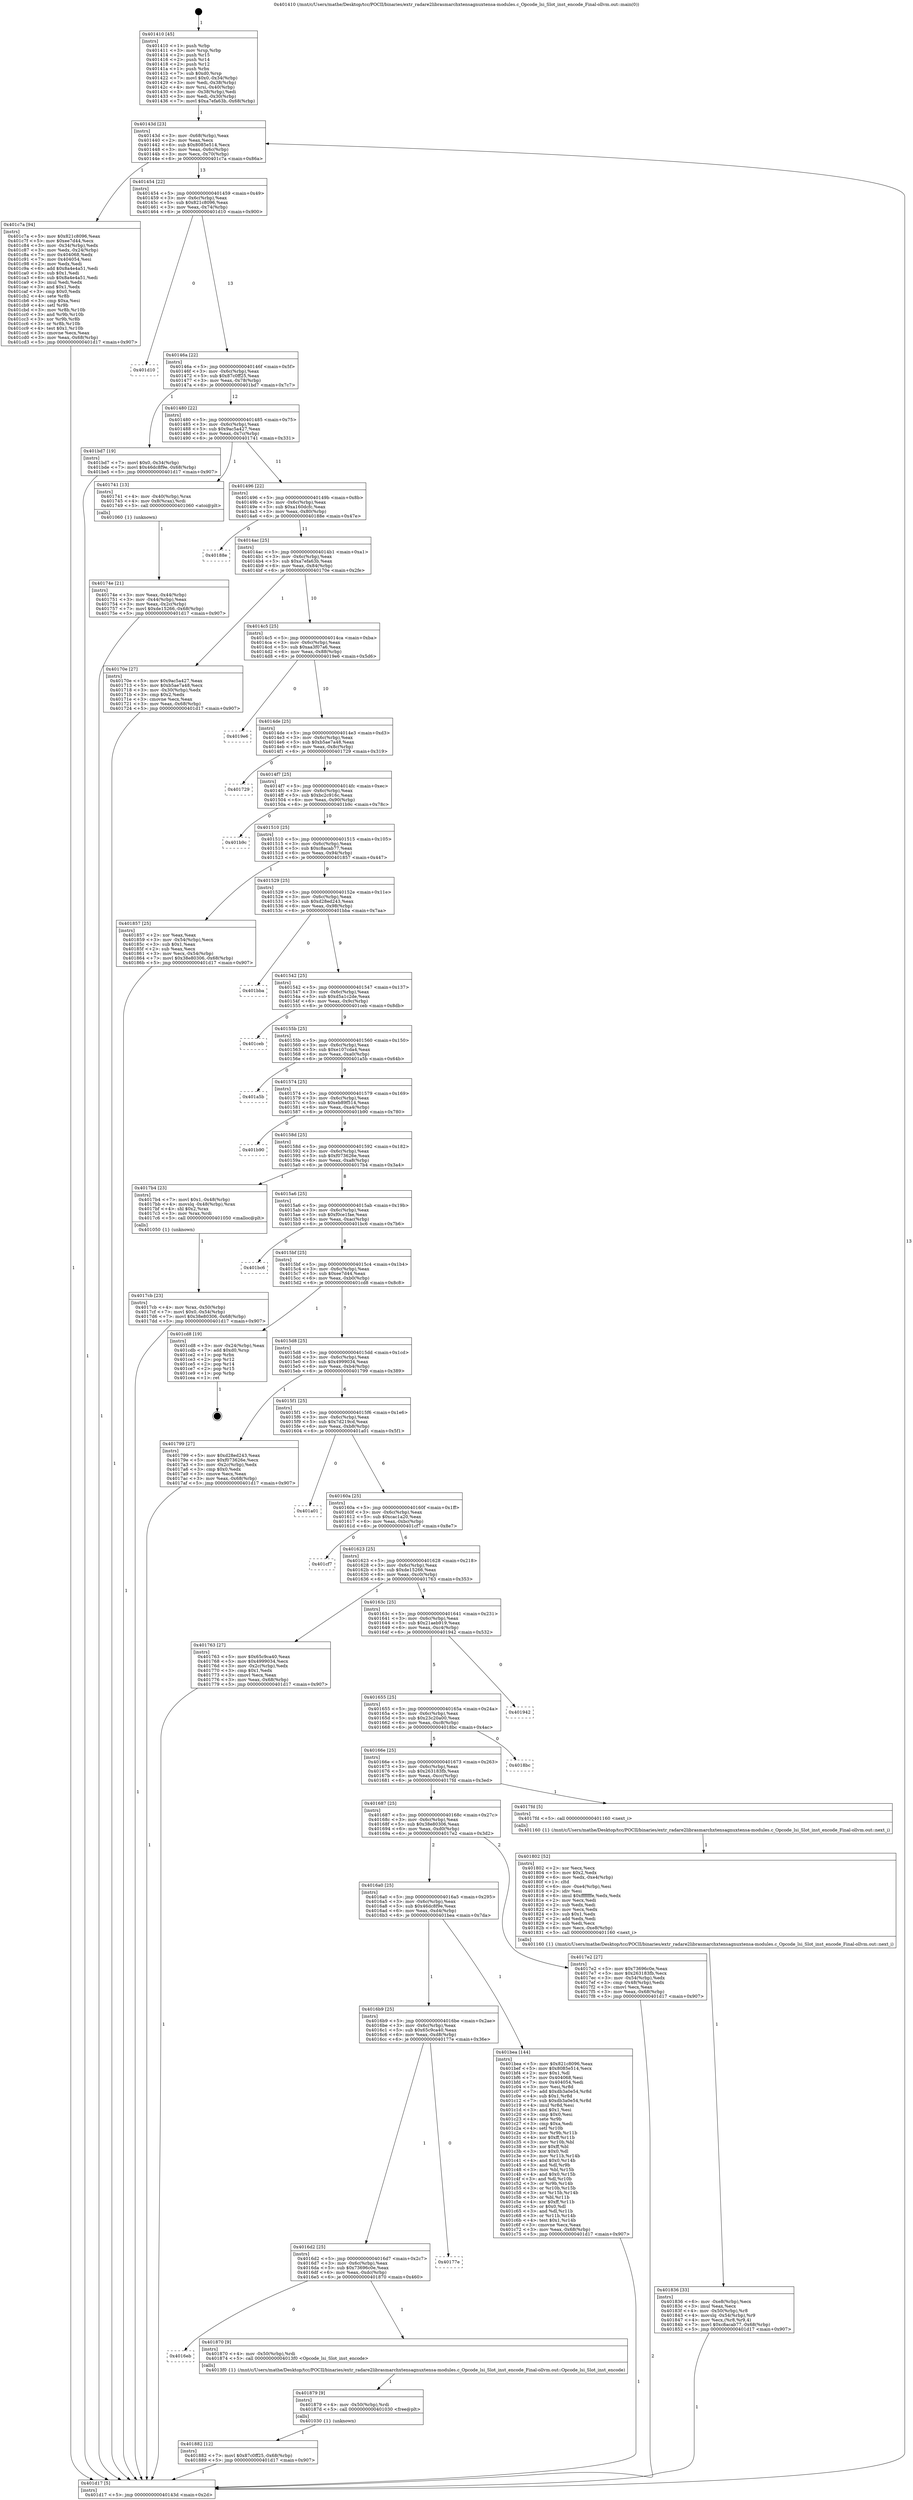 digraph "0x401410" {
  label = "0x401410 (/mnt/c/Users/mathe/Desktop/tcc/POCII/binaries/extr_radare2librasmarchxtensagnuxtensa-modules.c_Opcode_lsi_Slot_inst_encode_Final-ollvm.out::main(0))"
  labelloc = "t"
  node[shape=record]

  Entry [label="",width=0.3,height=0.3,shape=circle,fillcolor=black,style=filled]
  "0x40143d" [label="{
     0x40143d [23]\l
     | [instrs]\l
     &nbsp;&nbsp;0x40143d \<+3\>: mov -0x68(%rbp),%eax\l
     &nbsp;&nbsp;0x401440 \<+2\>: mov %eax,%ecx\l
     &nbsp;&nbsp;0x401442 \<+6\>: sub $0x8085e514,%ecx\l
     &nbsp;&nbsp;0x401448 \<+3\>: mov %eax,-0x6c(%rbp)\l
     &nbsp;&nbsp;0x40144b \<+3\>: mov %ecx,-0x70(%rbp)\l
     &nbsp;&nbsp;0x40144e \<+6\>: je 0000000000401c7a \<main+0x86a\>\l
  }"]
  "0x401c7a" [label="{
     0x401c7a [94]\l
     | [instrs]\l
     &nbsp;&nbsp;0x401c7a \<+5\>: mov $0x821c8096,%eax\l
     &nbsp;&nbsp;0x401c7f \<+5\>: mov $0xee7d44,%ecx\l
     &nbsp;&nbsp;0x401c84 \<+3\>: mov -0x34(%rbp),%edx\l
     &nbsp;&nbsp;0x401c87 \<+3\>: mov %edx,-0x24(%rbp)\l
     &nbsp;&nbsp;0x401c8a \<+7\>: mov 0x404068,%edx\l
     &nbsp;&nbsp;0x401c91 \<+7\>: mov 0x404054,%esi\l
     &nbsp;&nbsp;0x401c98 \<+2\>: mov %edx,%edi\l
     &nbsp;&nbsp;0x401c9a \<+6\>: add $0x8a4e4a51,%edi\l
     &nbsp;&nbsp;0x401ca0 \<+3\>: sub $0x1,%edi\l
     &nbsp;&nbsp;0x401ca3 \<+6\>: sub $0x8a4e4a51,%edi\l
     &nbsp;&nbsp;0x401ca9 \<+3\>: imul %edi,%edx\l
     &nbsp;&nbsp;0x401cac \<+3\>: and $0x1,%edx\l
     &nbsp;&nbsp;0x401caf \<+3\>: cmp $0x0,%edx\l
     &nbsp;&nbsp;0x401cb2 \<+4\>: sete %r8b\l
     &nbsp;&nbsp;0x401cb6 \<+3\>: cmp $0xa,%esi\l
     &nbsp;&nbsp;0x401cb9 \<+4\>: setl %r9b\l
     &nbsp;&nbsp;0x401cbd \<+3\>: mov %r8b,%r10b\l
     &nbsp;&nbsp;0x401cc0 \<+3\>: and %r9b,%r10b\l
     &nbsp;&nbsp;0x401cc3 \<+3\>: xor %r9b,%r8b\l
     &nbsp;&nbsp;0x401cc6 \<+3\>: or %r8b,%r10b\l
     &nbsp;&nbsp;0x401cc9 \<+4\>: test $0x1,%r10b\l
     &nbsp;&nbsp;0x401ccd \<+3\>: cmovne %ecx,%eax\l
     &nbsp;&nbsp;0x401cd0 \<+3\>: mov %eax,-0x68(%rbp)\l
     &nbsp;&nbsp;0x401cd3 \<+5\>: jmp 0000000000401d17 \<main+0x907\>\l
  }"]
  "0x401454" [label="{
     0x401454 [22]\l
     | [instrs]\l
     &nbsp;&nbsp;0x401454 \<+5\>: jmp 0000000000401459 \<main+0x49\>\l
     &nbsp;&nbsp;0x401459 \<+3\>: mov -0x6c(%rbp),%eax\l
     &nbsp;&nbsp;0x40145c \<+5\>: sub $0x821c8096,%eax\l
     &nbsp;&nbsp;0x401461 \<+3\>: mov %eax,-0x74(%rbp)\l
     &nbsp;&nbsp;0x401464 \<+6\>: je 0000000000401d10 \<main+0x900\>\l
  }"]
  Exit [label="",width=0.3,height=0.3,shape=circle,fillcolor=black,style=filled,peripheries=2]
  "0x401d10" [label="{
     0x401d10\l
  }", style=dashed]
  "0x40146a" [label="{
     0x40146a [22]\l
     | [instrs]\l
     &nbsp;&nbsp;0x40146a \<+5\>: jmp 000000000040146f \<main+0x5f\>\l
     &nbsp;&nbsp;0x40146f \<+3\>: mov -0x6c(%rbp),%eax\l
     &nbsp;&nbsp;0x401472 \<+5\>: sub $0x87c0ff25,%eax\l
     &nbsp;&nbsp;0x401477 \<+3\>: mov %eax,-0x78(%rbp)\l
     &nbsp;&nbsp;0x40147a \<+6\>: je 0000000000401bd7 \<main+0x7c7\>\l
  }"]
  "0x401882" [label="{
     0x401882 [12]\l
     | [instrs]\l
     &nbsp;&nbsp;0x401882 \<+7\>: movl $0x87c0ff25,-0x68(%rbp)\l
     &nbsp;&nbsp;0x401889 \<+5\>: jmp 0000000000401d17 \<main+0x907\>\l
  }"]
  "0x401bd7" [label="{
     0x401bd7 [19]\l
     | [instrs]\l
     &nbsp;&nbsp;0x401bd7 \<+7\>: movl $0x0,-0x34(%rbp)\l
     &nbsp;&nbsp;0x401bde \<+7\>: movl $0x46dc8f9e,-0x68(%rbp)\l
     &nbsp;&nbsp;0x401be5 \<+5\>: jmp 0000000000401d17 \<main+0x907\>\l
  }"]
  "0x401480" [label="{
     0x401480 [22]\l
     | [instrs]\l
     &nbsp;&nbsp;0x401480 \<+5\>: jmp 0000000000401485 \<main+0x75\>\l
     &nbsp;&nbsp;0x401485 \<+3\>: mov -0x6c(%rbp),%eax\l
     &nbsp;&nbsp;0x401488 \<+5\>: sub $0x9ac5a427,%eax\l
     &nbsp;&nbsp;0x40148d \<+3\>: mov %eax,-0x7c(%rbp)\l
     &nbsp;&nbsp;0x401490 \<+6\>: je 0000000000401741 \<main+0x331\>\l
  }"]
  "0x401879" [label="{
     0x401879 [9]\l
     | [instrs]\l
     &nbsp;&nbsp;0x401879 \<+4\>: mov -0x50(%rbp),%rdi\l
     &nbsp;&nbsp;0x40187d \<+5\>: call 0000000000401030 \<free@plt\>\l
     | [calls]\l
     &nbsp;&nbsp;0x401030 \{1\} (unknown)\l
  }"]
  "0x401741" [label="{
     0x401741 [13]\l
     | [instrs]\l
     &nbsp;&nbsp;0x401741 \<+4\>: mov -0x40(%rbp),%rax\l
     &nbsp;&nbsp;0x401745 \<+4\>: mov 0x8(%rax),%rdi\l
     &nbsp;&nbsp;0x401749 \<+5\>: call 0000000000401060 \<atoi@plt\>\l
     | [calls]\l
     &nbsp;&nbsp;0x401060 \{1\} (unknown)\l
  }"]
  "0x401496" [label="{
     0x401496 [22]\l
     | [instrs]\l
     &nbsp;&nbsp;0x401496 \<+5\>: jmp 000000000040149b \<main+0x8b\>\l
     &nbsp;&nbsp;0x40149b \<+3\>: mov -0x6c(%rbp),%eax\l
     &nbsp;&nbsp;0x40149e \<+5\>: sub $0xa160dcfc,%eax\l
     &nbsp;&nbsp;0x4014a3 \<+3\>: mov %eax,-0x80(%rbp)\l
     &nbsp;&nbsp;0x4014a6 \<+6\>: je 000000000040188e \<main+0x47e\>\l
  }"]
  "0x4016eb" [label="{
     0x4016eb\l
  }", style=dashed]
  "0x40188e" [label="{
     0x40188e\l
  }", style=dashed]
  "0x4014ac" [label="{
     0x4014ac [25]\l
     | [instrs]\l
     &nbsp;&nbsp;0x4014ac \<+5\>: jmp 00000000004014b1 \<main+0xa1\>\l
     &nbsp;&nbsp;0x4014b1 \<+3\>: mov -0x6c(%rbp),%eax\l
     &nbsp;&nbsp;0x4014b4 \<+5\>: sub $0xa7efa63b,%eax\l
     &nbsp;&nbsp;0x4014b9 \<+6\>: mov %eax,-0x84(%rbp)\l
     &nbsp;&nbsp;0x4014bf \<+6\>: je 000000000040170e \<main+0x2fe\>\l
  }"]
  "0x401870" [label="{
     0x401870 [9]\l
     | [instrs]\l
     &nbsp;&nbsp;0x401870 \<+4\>: mov -0x50(%rbp),%rdi\l
     &nbsp;&nbsp;0x401874 \<+5\>: call 00000000004013f0 \<Opcode_lsi_Slot_inst_encode\>\l
     | [calls]\l
     &nbsp;&nbsp;0x4013f0 \{1\} (/mnt/c/Users/mathe/Desktop/tcc/POCII/binaries/extr_radare2librasmarchxtensagnuxtensa-modules.c_Opcode_lsi_Slot_inst_encode_Final-ollvm.out::Opcode_lsi_Slot_inst_encode)\l
  }"]
  "0x40170e" [label="{
     0x40170e [27]\l
     | [instrs]\l
     &nbsp;&nbsp;0x40170e \<+5\>: mov $0x9ac5a427,%eax\l
     &nbsp;&nbsp;0x401713 \<+5\>: mov $0xb5ae7a48,%ecx\l
     &nbsp;&nbsp;0x401718 \<+3\>: mov -0x30(%rbp),%edx\l
     &nbsp;&nbsp;0x40171b \<+3\>: cmp $0x2,%edx\l
     &nbsp;&nbsp;0x40171e \<+3\>: cmovne %ecx,%eax\l
     &nbsp;&nbsp;0x401721 \<+3\>: mov %eax,-0x68(%rbp)\l
     &nbsp;&nbsp;0x401724 \<+5\>: jmp 0000000000401d17 \<main+0x907\>\l
  }"]
  "0x4014c5" [label="{
     0x4014c5 [25]\l
     | [instrs]\l
     &nbsp;&nbsp;0x4014c5 \<+5\>: jmp 00000000004014ca \<main+0xba\>\l
     &nbsp;&nbsp;0x4014ca \<+3\>: mov -0x6c(%rbp),%eax\l
     &nbsp;&nbsp;0x4014cd \<+5\>: sub $0xaa3f07a6,%eax\l
     &nbsp;&nbsp;0x4014d2 \<+6\>: mov %eax,-0x88(%rbp)\l
     &nbsp;&nbsp;0x4014d8 \<+6\>: je 00000000004019e6 \<main+0x5d6\>\l
  }"]
  "0x401d17" [label="{
     0x401d17 [5]\l
     | [instrs]\l
     &nbsp;&nbsp;0x401d17 \<+5\>: jmp 000000000040143d \<main+0x2d\>\l
  }"]
  "0x401410" [label="{
     0x401410 [45]\l
     | [instrs]\l
     &nbsp;&nbsp;0x401410 \<+1\>: push %rbp\l
     &nbsp;&nbsp;0x401411 \<+3\>: mov %rsp,%rbp\l
     &nbsp;&nbsp;0x401414 \<+2\>: push %r15\l
     &nbsp;&nbsp;0x401416 \<+2\>: push %r14\l
     &nbsp;&nbsp;0x401418 \<+2\>: push %r12\l
     &nbsp;&nbsp;0x40141a \<+1\>: push %rbx\l
     &nbsp;&nbsp;0x40141b \<+7\>: sub $0xd0,%rsp\l
     &nbsp;&nbsp;0x401422 \<+7\>: movl $0x0,-0x34(%rbp)\l
     &nbsp;&nbsp;0x401429 \<+3\>: mov %edi,-0x38(%rbp)\l
     &nbsp;&nbsp;0x40142c \<+4\>: mov %rsi,-0x40(%rbp)\l
     &nbsp;&nbsp;0x401430 \<+3\>: mov -0x38(%rbp),%edi\l
     &nbsp;&nbsp;0x401433 \<+3\>: mov %edi,-0x30(%rbp)\l
     &nbsp;&nbsp;0x401436 \<+7\>: movl $0xa7efa63b,-0x68(%rbp)\l
  }"]
  "0x40174e" [label="{
     0x40174e [21]\l
     | [instrs]\l
     &nbsp;&nbsp;0x40174e \<+3\>: mov %eax,-0x44(%rbp)\l
     &nbsp;&nbsp;0x401751 \<+3\>: mov -0x44(%rbp),%eax\l
     &nbsp;&nbsp;0x401754 \<+3\>: mov %eax,-0x2c(%rbp)\l
     &nbsp;&nbsp;0x401757 \<+7\>: movl $0xde15266,-0x68(%rbp)\l
     &nbsp;&nbsp;0x40175e \<+5\>: jmp 0000000000401d17 \<main+0x907\>\l
  }"]
  "0x4016d2" [label="{
     0x4016d2 [25]\l
     | [instrs]\l
     &nbsp;&nbsp;0x4016d2 \<+5\>: jmp 00000000004016d7 \<main+0x2c7\>\l
     &nbsp;&nbsp;0x4016d7 \<+3\>: mov -0x6c(%rbp),%eax\l
     &nbsp;&nbsp;0x4016da \<+5\>: sub $0x73696c0e,%eax\l
     &nbsp;&nbsp;0x4016df \<+6\>: mov %eax,-0xdc(%rbp)\l
     &nbsp;&nbsp;0x4016e5 \<+6\>: je 0000000000401870 \<main+0x460\>\l
  }"]
  "0x4019e6" [label="{
     0x4019e6\l
  }", style=dashed]
  "0x4014de" [label="{
     0x4014de [25]\l
     | [instrs]\l
     &nbsp;&nbsp;0x4014de \<+5\>: jmp 00000000004014e3 \<main+0xd3\>\l
     &nbsp;&nbsp;0x4014e3 \<+3\>: mov -0x6c(%rbp),%eax\l
     &nbsp;&nbsp;0x4014e6 \<+5\>: sub $0xb5ae7a48,%eax\l
     &nbsp;&nbsp;0x4014eb \<+6\>: mov %eax,-0x8c(%rbp)\l
     &nbsp;&nbsp;0x4014f1 \<+6\>: je 0000000000401729 \<main+0x319\>\l
  }"]
  "0x40177e" [label="{
     0x40177e\l
  }", style=dashed]
  "0x401729" [label="{
     0x401729\l
  }", style=dashed]
  "0x4014f7" [label="{
     0x4014f7 [25]\l
     | [instrs]\l
     &nbsp;&nbsp;0x4014f7 \<+5\>: jmp 00000000004014fc \<main+0xec\>\l
     &nbsp;&nbsp;0x4014fc \<+3\>: mov -0x6c(%rbp),%eax\l
     &nbsp;&nbsp;0x4014ff \<+5\>: sub $0xbc2c916c,%eax\l
     &nbsp;&nbsp;0x401504 \<+6\>: mov %eax,-0x90(%rbp)\l
     &nbsp;&nbsp;0x40150a \<+6\>: je 0000000000401b9c \<main+0x78c\>\l
  }"]
  "0x4016b9" [label="{
     0x4016b9 [25]\l
     | [instrs]\l
     &nbsp;&nbsp;0x4016b9 \<+5\>: jmp 00000000004016be \<main+0x2ae\>\l
     &nbsp;&nbsp;0x4016be \<+3\>: mov -0x6c(%rbp),%eax\l
     &nbsp;&nbsp;0x4016c1 \<+5\>: sub $0x65c9ca40,%eax\l
     &nbsp;&nbsp;0x4016c6 \<+6\>: mov %eax,-0xd8(%rbp)\l
     &nbsp;&nbsp;0x4016cc \<+6\>: je 000000000040177e \<main+0x36e\>\l
  }"]
  "0x401b9c" [label="{
     0x401b9c\l
  }", style=dashed]
  "0x401510" [label="{
     0x401510 [25]\l
     | [instrs]\l
     &nbsp;&nbsp;0x401510 \<+5\>: jmp 0000000000401515 \<main+0x105\>\l
     &nbsp;&nbsp;0x401515 \<+3\>: mov -0x6c(%rbp),%eax\l
     &nbsp;&nbsp;0x401518 \<+5\>: sub $0xc8acab77,%eax\l
     &nbsp;&nbsp;0x40151d \<+6\>: mov %eax,-0x94(%rbp)\l
     &nbsp;&nbsp;0x401523 \<+6\>: je 0000000000401857 \<main+0x447\>\l
  }"]
  "0x401bea" [label="{
     0x401bea [144]\l
     | [instrs]\l
     &nbsp;&nbsp;0x401bea \<+5\>: mov $0x821c8096,%eax\l
     &nbsp;&nbsp;0x401bef \<+5\>: mov $0x8085e514,%ecx\l
     &nbsp;&nbsp;0x401bf4 \<+2\>: mov $0x1,%dl\l
     &nbsp;&nbsp;0x401bf6 \<+7\>: mov 0x404068,%esi\l
     &nbsp;&nbsp;0x401bfd \<+7\>: mov 0x404054,%edi\l
     &nbsp;&nbsp;0x401c04 \<+3\>: mov %esi,%r8d\l
     &nbsp;&nbsp;0x401c07 \<+7\>: add $0xdb3a0e54,%r8d\l
     &nbsp;&nbsp;0x401c0e \<+4\>: sub $0x1,%r8d\l
     &nbsp;&nbsp;0x401c12 \<+7\>: sub $0xdb3a0e54,%r8d\l
     &nbsp;&nbsp;0x401c19 \<+4\>: imul %r8d,%esi\l
     &nbsp;&nbsp;0x401c1d \<+3\>: and $0x1,%esi\l
     &nbsp;&nbsp;0x401c20 \<+3\>: cmp $0x0,%esi\l
     &nbsp;&nbsp;0x401c23 \<+4\>: sete %r9b\l
     &nbsp;&nbsp;0x401c27 \<+3\>: cmp $0xa,%edi\l
     &nbsp;&nbsp;0x401c2a \<+4\>: setl %r10b\l
     &nbsp;&nbsp;0x401c2e \<+3\>: mov %r9b,%r11b\l
     &nbsp;&nbsp;0x401c31 \<+4\>: xor $0xff,%r11b\l
     &nbsp;&nbsp;0x401c35 \<+3\>: mov %r10b,%bl\l
     &nbsp;&nbsp;0x401c38 \<+3\>: xor $0xff,%bl\l
     &nbsp;&nbsp;0x401c3b \<+3\>: xor $0x0,%dl\l
     &nbsp;&nbsp;0x401c3e \<+3\>: mov %r11b,%r14b\l
     &nbsp;&nbsp;0x401c41 \<+4\>: and $0x0,%r14b\l
     &nbsp;&nbsp;0x401c45 \<+3\>: and %dl,%r9b\l
     &nbsp;&nbsp;0x401c48 \<+3\>: mov %bl,%r15b\l
     &nbsp;&nbsp;0x401c4b \<+4\>: and $0x0,%r15b\l
     &nbsp;&nbsp;0x401c4f \<+3\>: and %dl,%r10b\l
     &nbsp;&nbsp;0x401c52 \<+3\>: or %r9b,%r14b\l
     &nbsp;&nbsp;0x401c55 \<+3\>: or %r10b,%r15b\l
     &nbsp;&nbsp;0x401c58 \<+3\>: xor %r15b,%r14b\l
     &nbsp;&nbsp;0x401c5b \<+3\>: or %bl,%r11b\l
     &nbsp;&nbsp;0x401c5e \<+4\>: xor $0xff,%r11b\l
     &nbsp;&nbsp;0x401c62 \<+3\>: or $0x0,%dl\l
     &nbsp;&nbsp;0x401c65 \<+3\>: and %dl,%r11b\l
     &nbsp;&nbsp;0x401c68 \<+3\>: or %r11b,%r14b\l
     &nbsp;&nbsp;0x401c6b \<+4\>: test $0x1,%r14b\l
     &nbsp;&nbsp;0x401c6f \<+3\>: cmovne %ecx,%eax\l
     &nbsp;&nbsp;0x401c72 \<+3\>: mov %eax,-0x68(%rbp)\l
     &nbsp;&nbsp;0x401c75 \<+5\>: jmp 0000000000401d17 \<main+0x907\>\l
  }"]
  "0x401857" [label="{
     0x401857 [25]\l
     | [instrs]\l
     &nbsp;&nbsp;0x401857 \<+2\>: xor %eax,%eax\l
     &nbsp;&nbsp;0x401859 \<+3\>: mov -0x54(%rbp),%ecx\l
     &nbsp;&nbsp;0x40185c \<+3\>: sub $0x1,%eax\l
     &nbsp;&nbsp;0x40185f \<+2\>: sub %eax,%ecx\l
     &nbsp;&nbsp;0x401861 \<+3\>: mov %ecx,-0x54(%rbp)\l
     &nbsp;&nbsp;0x401864 \<+7\>: movl $0x38e80306,-0x68(%rbp)\l
     &nbsp;&nbsp;0x40186b \<+5\>: jmp 0000000000401d17 \<main+0x907\>\l
  }"]
  "0x401529" [label="{
     0x401529 [25]\l
     | [instrs]\l
     &nbsp;&nbsp;0x401529 \<+5\>: jmp 000000000040152e \<main+0x11e\>\l
     &nbsp;&nbsp;0x40152e \<+3\>: mov -0x6c(%rbp),%eax\l
     &nbsp;&nbsp;0x401531 \<+5\>: sub $0xd28ed243,%eax\l
     &nbsp;&nbsp;0x401536 \<+6\>: mov %eax,-0x98(%rbp)\l
     &nbsp;&nbsp;0x40153c \<+6\>: je 0000000000401bba \<main+0x7aa\>\l
  }"]
  "0x401836" [label="{
     0x401836 [33]\l
     | [instrs]\l
     &nbsp;&nbsp;0x401836 \<+6\>: mov -0xe8(%rbp),%ecx\l
     &nbsp;&nbsp;0x40183c \<+3\>: imul %eax,%ecx\l
     &nbsp;&nbsp;0x40183f \<+4\>: mov -0x50(%rbp),%r8\l
     &nbsp;&nbsp;0x401843 \<+4\>: movslq -0x54(%rbp),%r9\l
     &nbsp;&nbsp;0x401847 \<+4\>: mov %ecx,(%r8,%r9,4)\l
     &nbsp;&nbsp;0x40184b \<+7\>: movl $0xc8acab77,-0x68(%rbp)\l
     &nbsp;&nbsp;0x401852 \<+5\>: jmp 0000000000401d17 \<main+0x907\>\l
  }"]
  "0x401bba" [label="{
     0x401bba\l
  }", style=dashed]
  "0x401542" [label="{
     0x401542 [25]\l
     | [instrs]\l
     &nbsp;&nbsp;0x401542 \<+5\>: jmp 0000000000401547 \<main+0x137\>\l
     &nbsp;&nbsp;0x401547 \<+3\>: mov -0x6c(%rbp),%eax\l
     &nbsp;&nbsp;0x40154a \<+5\>: sub $0xd5a1c2de,%eax\l
     &nbsp;&nbsp;0x40154f \<+6\>: mov %eax,-0x9c(%rbp)\l
     &nbsp;&nbsp;0x401555 \<+6\>: je 0000000000401ceb \<main+0x8db\>\l
  }"]
  "0x401802" [label="{
     0x401802 [52]\l
     | [instrs]\l
     &nbsp;&nbsp;0x401802 \<+2\>: xor %ecx,%ecx\l
     &nbsp;&nbsp;0x401804 \<+5\>: mov $0x2,%edx\l
     &nbsp;&nbsp;0x401809 \<+6\>: mov %edx,-0xe4(%rbp)\l
     &nbsp;&nbsp;0x40180f \<+1\>: cltd\l
     &nbsp;&nbsp;0x401810 \<+6\>: mov -0xe4(%rbp),%esi\l
     &nbsp;&nbsp;0x401816 \<+2\>: idiv %esi\l
     &nbsp;&nbsp;0x401818 \<+6\>: imul $0xfffffffe,%edx,%edx\l
     &nbsp;&nbsp;0x40181e \<+2\>: mov %ecx,%edi\l
     &nbsp;&nbsp;0x401820 \<+2\>: sub %edx,%edi\l
     &nbsp;&nbsp;0x401822 \<+2\>: mov %ecx,%edx\l
     &nbsp;&nbsp;0x401824 \<+3\>: sub $0x1,%edx\l
     &nbsp;&nbsp;0x401827 \<+2\>: add %edx,%edi\l
     &nbsp;&nbsp;0x401829 \<+2\>: sub %edi,%ecx\l
     &nbsp;&nbsp;0x40182b \<+6\>: mov %ecx,-0xe8(%rbp)\l
     &nbsp;&nbsp;0x401831 \<+5\>: call 0000000000401160 \<next_i\>\l
     | [calls]\l
     &nbsp;&nbsp;0x401160 \{1\} (/mnt/c/Users/mathe/Desktop/tcc/POCII/binaries/extr_radare2librasmarchxtensagnuxtensa-modules.c_Opcode_lsi_Slot_inst_encode_Final-ollvm.out::next_i)\l
  }"]
  "0x401ceb" [label="{
     0x401ceb\l
  }", style=dashed]
  "0x40155b" [label="{
     0x40155b [25]\l
     | [instrs]\l
     &nbsp;&nbsp;0x40155b \<+5\>: jmp 0000000000401560 \<main+0x150\>\l
     &nbsp;&nbsp;0x401560 \<+3\>: mov -0x6c(%rbp),%eax\l
     &nbsp;&nbsp;0x401563 \<+5\>: sub $0xe107cda4,%eax\l
     &nbsp;&nbsp;0x401568 \<+6\>: mov %eax,-0xa0(%rbp)\l
     &nbsp;&nbsp;0x40156e \<+6\>: je 0000000000401a5b \<main+0x64b\>\l
  }"]
  "0x4016a0" [label="{
     0x4016a0 [25]\l
     | [instrs]\l
     &nbsp;&nbsp;0x4016a0 \<+5\>: jmp 00000000004016a5 \<main+0x295\>\l
     &nbsp;&nbsp;0x4016a5 \<+3\>: mov -0x6c(%rbp),%eax\l
     &nbsp;&nbsp;0x4016a8 \<+5\>: sub $0x46dc8f9e,%eax\l
     &nbsp;&nbsp;0x4016ad \<+6\>: mov %eax,-0xd4(%rbp)\l
     &nbsp;&nbsp;0x4016b3 \<+6\>: je 0000000000401bea \<main+0x7da\>\l
  }"]
  "0x401a5b" [label="{
     0x401a5b\l
  }", style=dashed]
  "0x401574" [label="{
     0x401574 [25]\l
     | [instrs]\l
     &nbsp;&nbsp;0x401574 \<+5\>: jmp 0000000000401579 \<main+0x169\>\l
     &nbsp;&nbsp;0x401579 \<+3\>: mov -0x6c(%rbp),%eax\l
     &nbsp;&nbsp;0x40157c \<+5\>: sub $0xeb89f514,%eax\l
     &nbsp;&nbsp;0x401581 \<+6\>: mov %eax,-0xa4(%rbp)\l
     &nbsp;&nbsp;0x401587 \<+6\>: je 0000000000401b90 \<main+0x780\>\l
  }"]
  "0x4017e2" [label="{
     0x4017e2 [27]\l
     | [instrs]\l
     &nbsp;&nbsp;0x4017e2 \<+5\>: mov $0x73696c0e,%eax\l
     &nbsp;&nbsp;0x4017e7 \<+5\>: mov $0x263183fb,%ecx\l
     &nbsp;&nbsp;0x4017ec \<+3\>: mov -0x54(%rbp),%edx\l
     &nbsp;&nbsp;0x4017ef \<+3\>: cmp -0x48(%rbp),%edx\l
     &nbsp;&nbsp;0x4017f2 \<+3\>: cmovl %ecx,%eax\l
     &nbsp;&nbsp;0x4017f5 \<+3\>: mov %eax,-0x68(%rbp)\l
     &nbsp;&nbsp;0x4017f8 \<+5\>: jmp 0000000000401d17 \<main+0x907\>\l
  }"]
  "0x401b90" [label="{
     0x401b90\l
  }", style=dashed]
  "0x40158d" [label="{
     0x40158d [25]\l
     | [instrs]\l
     &nbsp;&nbsp;0x40158d \<+5\>: jmp 0000000000401592 \<main+0x182\>\l
     &nbsp;&nbsp;0x401592 \<+3\>: mov -0x6c(%rbp),%eax\l
     &nbsp;&nbsp;0x401595 \<+5\>: sub $0xf073626e,%eax\l
     &nbsp;&nbsp;0x40159a \<+6\>: mov %eax,-0xa8(%rbp)\l
     &nbsp;&nbsp;0x4015a0 \<+6\>: je 00000000004017b4 \<main+0x3a4\>\l
  }"]
  "0x401687" [label="{
     0x401687 [25]\l
     | [instrs]\l
     &nbsp;&nbsp;0x401687 \<+5\>: jmp 000000000040168c \<main+0x27c\>\l
     &nbsp;&nbsp;0x40168c \<+3\>: mov -0x6c(%rbp),%eax\l
     &nbsp;&nbsp;0x40168f \<+5\>: sub $0x38e80306,%eax\l
     &nbsp;&nbsp;0x401694 \<+6\>: mov %eax,-0xd0(%rbp)\l
     &nbsp;&nbsp;0x40169a \<+6\>: je 00000000004017e2 \<main+0x3d2\>\l
  }"]
  "0x4017b4" [label="{
     0x4017b4 [23]\l
     | [instrs]\l
     &nbsp;&nbsp;0x4017b4 \<+7\>: movl $0x1,-0x48(%rbp)\l
     &nbsp;&nbsp;0x4017bb \<+4\>: movslq -0x48(%rbp),%rax\l
     &nbsp;&nbsp;0x4017bf \<+4\>: shl $0x2,%rax\l
     &nbsp;&nbsp;0x4017c3 \<+3\>: mov %rax,%rdi\l
     &nbsp;&nbsp;0x4017c6 \<+5\>: call 0000000000401050 \<malloc@plt\>\l
     | [calls]\l
     &nbsp;&nbsp;0x401050 \{1\} (unknown)\l
  }"]
  "0x4015a6" [label="{
     0x4015a6 [25]\l
     | [instrs]\l
     &nbsp;&nbsp;0x4015a6 \<+5\>: jmp 00000000004015ab \<main+0x19b\>\l
     &nbsp;&nbsp;0x4015ab \<+3\>: mov -0x6c(%rbp),%eax\l
     &nbsp;&nbsp;0x4015ae \<+5\>: sub $0xf0ce1fae,%eax\l
     &nbsp;&nbsp;0x4015b3 \<+6\>: mov %eax,-0xac(%rbp)\l
     &nbsp;&nbsp;0x4015b9 \<+6\>: je 0000000000401bc6 \<main+0x7b6\>\l
  }"]
  "0x4017fd" [label="{
     0x4017fd [5]\l
     | [instrs]\l
     &nbsp;&nbsp;0x4017fd \<+5\>: call 0000000000401160 \<next_i\>\l
     | [calls]\l
     &nbsp;&nbsp;0x401160 \{1\} (/mnt/c/Users/mathe/Desktop/tcc/POCII/binaries/extr_radare2librasmarchxtensagnuxtensa-modules.c_Opcode_lsi_Slot_inst_encode_Final-ollvm.out::next_i)\l
  }"]
  "0x401bc6" [label="{
     0x401bc6\l
  }", style=dashed]
  "0x4015bf" [label="{
     0x4015bf [25]\l
     | [instrs]\l
     &nbsp;&nbsp;0x4015bf \<+5\>: jmp 00000000004015c4 \<main+0x1b4\>\l
     &nbsp;&nbsp;0x4015c4 \<+3\>: mov -0x6c(%rbp),%eax\l
     &nbsp;&nbsp;0x4015c7 \<+5\>: sub $0xee7d44,%eax\l
     &nbsp;&nbsp;0x4015cc \<+6\>: mov %eax,-0xb0(%rbp)\l
     &nbsp;&nbsp;0x4015d2 \<+6\>: je 0000000000401cd8 \<main+0x8c8\>\l
  }"]
  "0x40166e" [label="{
     0x40166e [25]\l
     | [instrs]\l
     &nbsp;&nbsp;0x40166e \<+5\>: jmp 0000000000401673 \<main+0x263\>\l
     &nbsp;&nbsp;0x401673 \<+3\>: mov -0x6c(%rbp),%eax\l
     &nbsp;&nbsp;0x401676 \<+5\>: sub $0x263183fb,%eax\l
     &nbsp;&nbsp;0x40167b \<+6\>: mov %eax,-0xcc(%rbp)\l
     &nbsp;&nbsp;0x401681 \<+6\>: je 00000000004017fd \<main+0x3ed\>\l
  }"]
  "0x401cd8" [label="{
     0x401cd8 [19]\l
     | [instrs]\l
     &nbsp;&nbsp;0x401cd8 \<+3\>: mov -0x24(%rbp),%eax\l
     &nbsp;&nbsp;0x401cdb \<+7\>: add $0xd0,%rsp\l
     &nbsp;&nbsp;0x401ce2 \<+1\>: pop %rbx\l
     &nbsp;&nbsp;0x401ce3 \<+2\>: pop %r12\l
     &nbsp;&nbsp;0x401ce5 \<+2\>: pop %r14\l
     &nbsp;&nbsp;0x401ce7 \<+2\>: pop %r15\l
     &nbsp;&nbsp;0x401ce9 \<+1\>: pop %rbp\l
     &nbsp;&nbsp;0x401cea \<+1\>: ret\l
  }"]
  "0x4015d8" [label="{
     0x4015d8 [25]\l
     | [instrs]\l
     &nbsp;&nbsp;0x4015d8 \<+5\>: jmp 00000000004015dd \<main+0x1cd\>\l
     &nbsp;&nbsp;0x4015dd \<+3\>: mov -0x6c(%rbp),%eax\l
     &nbsp;&nbsp;0x4015e0 \<+5\>: sub $0x4999034,%eax\l
     &nbsp;&nbsp;0x4015e5 \<+6\>: mov %eax,-0xb4(%rbp)\l
     &nbsp;&nbsp;0x4015eb \<+6\>: je 0000000000401799 \<main+0x389\>\l
  }"]
  "0x4018bc" [label="{
     0x4018bc\l
  }", style=dashed]
  "0x401799" [label="{
     0x401799 [27]\l
     | [instrs]\l
     &nbsp;&nbsp;0x401799 \<+5\>: mov $0xd28ed243,%eax\l
     &nbsp;&nbsp;0x40179e \<+5\>: mov $0xf073626e,%ecx\l
     &nbsp;&nbsp;0x4017a3 \<+3\>: mov -0x2c(%rbp),%edx\l
     &nbsp;&nbsp;0x4017a6 \<+3\>: cmp $0x0,%edx\l
     &nbsp;&nbsp;0x4017a9 \<+3\>: cmove %ecx,%eax\l
     &nbsp;&nbsp;0x4017ac \<+3\>: mov %eax,-0x68(%rbp)\l
     &nbsp;&nbsp;0x4017af \<+5\>: jmp 0000000000401d17 \<main+0x907\>\l
  }"]
  "0x4015f1" [label="{
     0x4015f1 [25]\l
     | [instrs]\l
     &nbsp;&nbsp;0x4015f1 \<+5\>: jmp 00000000004015f6 \<main+0x1e6\>\l
     &nbsp;&nbsp;0x4015f6 \<+3\>: mov -0x6c(%rbp),%eax\l
     &nbsp;&nbsp;0x4015f9 \<+5\>: sub $0x7d219cd,%eax\l
     &nbsp;&nbsp;0x4015fe \<+6\>: mov %eax,-0xb8(%rbp)\l
     &nbsp;&nbsp;0x401604 \<+6\>: je 0000000000401a01 \<main+0x5f1\>\l
  }"]
  "0x401655" [label="{
     0x401655 [25]\l
     | [instrs]\l
     &nbsp;&nbsp;0x401655 \<+5\>: jmp 000000000040165a \<main+0x24a\>\l
     &nbsp;&nbsp;0x40165a \<+3\>: mov -0x6c(%rbp),%eax\l
     &nbsp;&nbsp;0x40165d \<+5\>: sub $0x23c20a00,%eax\l
     &nbsp;&nbsp;0x401662 \<+6\>: mov %eax,-0xc8(%rbp)\l
     &nbsp;&nbsp;0x401668 \<+6\>: je 00000000004018bc \<main+0x4ac\>\l
  }"]
  "0x401a01" [label="{
     0x401a01\l
  }", style=dashed]
  "0x40160a" [label="{
     0x40160a [25]\l
     | [instrs]\l
     &nbsp;&nbsp;0x40160a \<+5\>: jmp 000000000040160f \<main+0x1ff\>\l
     &nbsp;&nbsp;0x40160f \<+3\>: mov -0x6c(%rbp),%eax\l
     &nbsp;&nbsp;0x401612 \<+5\>: sub $0xcac1a20,%eax\l
     &nbsp;&nbsp;0x401617 \<+6\>: mov %eax,-0xbc(%rbp)\l
     &nbsp;&nbsp;0x40161d \<+6\>: je 0000000000401cf7 \<main+0x8e7\>\l
  }"]
  "0x401942" [label="{
     0x401942\l
  }", style=dashed]
  "0x401cf7" [label="{
     0x401cf7\l
  }", style=dashed]
  "0x401623" [label="{
     0x401623 [25]\l
     | [instrs]\l
     &nbsp;&nbsp;0x401623 \<+5\>: jmp 0000000000401628 \<main+0x218\>\l
     &nbsp;&nbsp;0x401628 \<+3\>: mov -0x6c(%rbp),%eax\l
     &nbsp;&nbsp;0x40162b \<+5\>: sub $0xde15266,%eax\l
     &nbsp;&nbsp;0x401630 \<+6\>: mov %eax,-0xc0(%rbp)\l
     &nbsp;&nbsp;0x401636 \<+6\>: je 0000000000401763 \<main+0x353\>\l
  }"]
  "0x4017cb" [label="{
     0x4017cb [23]\l
     | [instrs]\l
     &nbsp;&nbsp;0x4017cb \<+4\>: mov %rax,-0x50(%rbp)\l
     &nbsp;&nbsp;0x4017cf \<+7\>: movl $0x0,-0x54(%rbp)\l
     &nbsp;&nbsp;0x4017d6 \<+7\>: movl $0x38e80306,-0x68(%rbp)\l
     &nbsp;&nbsp;0x4017dd \<+5\>: jmp 0000000000401d17 \<main+0x907\>\l
  }"]
  "0x401763" [label="{
     0x401763 [27]\l
     | [instrs]\l
     &nbsp;&nbsp;0x401763 \<+5\>: mov $0x65c9ca40,%eax\l
     &nbsp;&nbsp;0x401768 \<+5\>: mov $0x4999034,%ecx\l
     &nbsp;&nbsp;0x40176d \<+3\>: mov -0x2c(%rbp),%edx\l
     &nbsp;&nbsp;0x401770 \<+3\>: cmp $0x1,%edx\l
     &nbsp;&nbsp;0x401773 \<+3\>: cmovl %ecx,%eax\l
     &nbsp;&nbsp;0x401776 \<+3\>: mov %eax,-0x68(%rbp)\l
     &nbsp;&nbsp;0x401779 \<+5\>: jmp 0000000000401d17 \<main+0x907\>\l
  }"]
  "0x40163c" [label="{
     0x40163c [25]\l
     | [instrs]\l
     &nbsp;&nbsp;0x40163c \<+5\>: jmp 0000000000401641 \<main+0x231\>\l
     &nbsp;&nbsp;0x401641 \<+3\>: mov -0x6c(%rbp),%eax\l
     &nbsp;&nbsp;0x401644 \<+5\>: sub $0x21aeb919,%eax\l
     &nbsp;&nbsp;0x401649 \<+6\>: mov %eax,-0xc4(%rbp)\l
     &nbsp;&nbsp;0x40164f \<+6\>: je 0000000000401942 \<main+0x532\>\l
  }"]
  Entry -> "0x401410" [label=" 1"]
  "0x40143d" -> "0x401c7a" [label=" 1"]
  "0x40143d" -> "0x401454" [label=" 13"]
  "0x401cd8" -> Exit [label=" 1"]
  "0x401454" -> "0x401d10" [label=" 0"]
  "0x401454" -> "0x40146a" [label=" 13"]
  "0x401c7a" -> "0x401d17" [label=" 1"]
  "0x40146a" -> "0x401bd7" [label=" 1"]
  "0x40146a" -> "0x401480" [label=" 12"]
  "0x401bea" -> "0x401d17" [label=" 1"]
  "0x401480" -> "0x401741" [label=" 1"]
  "0x401480" -> "0x401496" [label=" 11"]
  "0x401bd7" -> "0x401d17" [label=" 1"]
  "0x401496" -> "0x40188e" [label=" 0"]
  "0x401496" -> "0x4014ac" [label=" 11"]
  "0x401882" -> "0x401d17" [label=" 1"]
  "0x4014ac" -> "0x40170e" [label=" 1"]
  "0x4014ac" -> "0x4014c5" [label=" 10"]
  "0x40170e" -> "0x401d17" [label=" 1"]
  "0x401410" -> "0x40143d" [label=" 1"]
  "0x401d17" -> "0x40143d" [label=" 13"]
  "0x401741" -> "0x40174e" [label=" 1"]
  "0x40174e" -> "0x401d17" [label=" 1"]
  "0x401879" -> "0x401882" [label=" 1"]
  "0x4014c5" -> "0x4019e6" [label=" 0"]
  "0x4014c5" -> "0x4014de" [label=" 10"]
  "0x4016d2" -> "0x4016eb" [label=" 0"]
  "0x4014de" -> "0x401729" [label=" 0"]
  "0x4014de" -> "0x4014f7" [label=" 10"]
  "0x4016d2" -> "0x401870" [label=" 1"]
  "0x4014f7" -> "0x401b9c" [label=" 0"]
  "0x4014f7" -> "0x401510" [label=" 10"]
  "0x4016b9" -> "0x4016d2" [label=" 1"]
  "0x401510" -> "0x401857" [label=" 1"]
  "0x401510" -> "0x401529" [label=" 9"]
  "0x4016b9" -> "0x40177e" [label=" 0"]
  "0x401529" -> "0x401bba" [label=" 0"]
  "0x401529" -> "0x401542" [label=" 9"]
  "0x4016a0" -> "0x4016b9" [label=" 1"]
  "0x401542" -> "0x401ceb" [label=" 0"]
  "0x401542" -> "0x40155b" [label=" 9"]
  "0x4016a0" -> "0x401bea" [label=" 1"]
  "0x40155b" -> "0x401a5b" [label=" 0"]
  "0x40155b" -> "0x401574" [label=" 9"]
  "0x401870" -> "0x401879" [label=" 1"]
  "0x401574" -> "0x401b90" [label=" 0"]
  "0x401574" -> "0x40158d" [label=" 9"]
  "0x401857" -> "0x401d17" [label=" 1"]
  "0x40158d" -> "0x4017b4" [label=" 1"]
  "0x40158d" -> "0x4015a6" [label=" 8"]
  "0x401802" -> "0x401836" [label=" 1"]
  "0x4015a6" -> "0x401bc6" [label=" 0"]
  "0x4015a6" -> "0x4015bf" [label=" 8"]
  "0x4017fd" -> "0x401802" [label=" 1"]
  "0x4015bf" -> "0x401cd8" [label=" 1"]
  "0x4015bf" -> "0x4015d8" [label=" 7"]
  "0x401687" -> "0x4016a0" [label=" 2"]
  "0x4015d8" -> "0x401799" [label=" 1"]
  "0x4015d8" -> "0x4015f1" [label=" 6"]
  "0x401687" -> "0x4017e2" [label=" 2"]
  "0x4015f1" -> "0x401a01" [label=" 0"]
  "0x4015f1" -> "0x40160a" [label=" 6"]
  "0x40166e" -> "0x401687" [label=" 4"]
  "0x40160a" -> "0x401cf7" [label=" 0"]
  "0x40160a" -> "0x401623" [label=" 6"]
  "0x40166e" -> "0x4017fd" [label=" 1"]
  "0x401623" -> "0x401763" [label=" 1"]
  "0x401623" -> "0x40163c" [label=" 5"]
  "0x401763" -> "0x401d17" [label=" 1"]
  "0x401799" -> "0x401d17" [label=" 1"]
  "0x4017b4" -> "0x4017cb" [label=" 1"]
  "0x4017cb" -> "0x401d17" [label=" 1"]
  "0x4017e2" -> "0x401d17" [label=" 2"]
  "0x40163c" -> "0x401942" [label=" 0"]
  "0x40163c" -> "0x401655" [label=" 5"]
  "0x401836" -> "0x401d17" [label=" 1"]
  "0x401655" -> "0x4018bc" [label=" 0"]
  "0x401655" -> "0x40166e" [label=" 5"]
}
